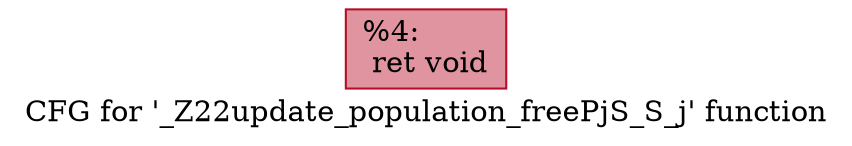 digraph "CFG for '_Z22update_population_freePjS_S_j' function" {
	label="CFG for '_Z22update_population_freePjS_S_j' function";

	Node0x5305950 [shape=record,color="#b70d28ff", style=filled, fillcolor="#b70d2870",label="{%4:\l  ret void\l}"];
}
